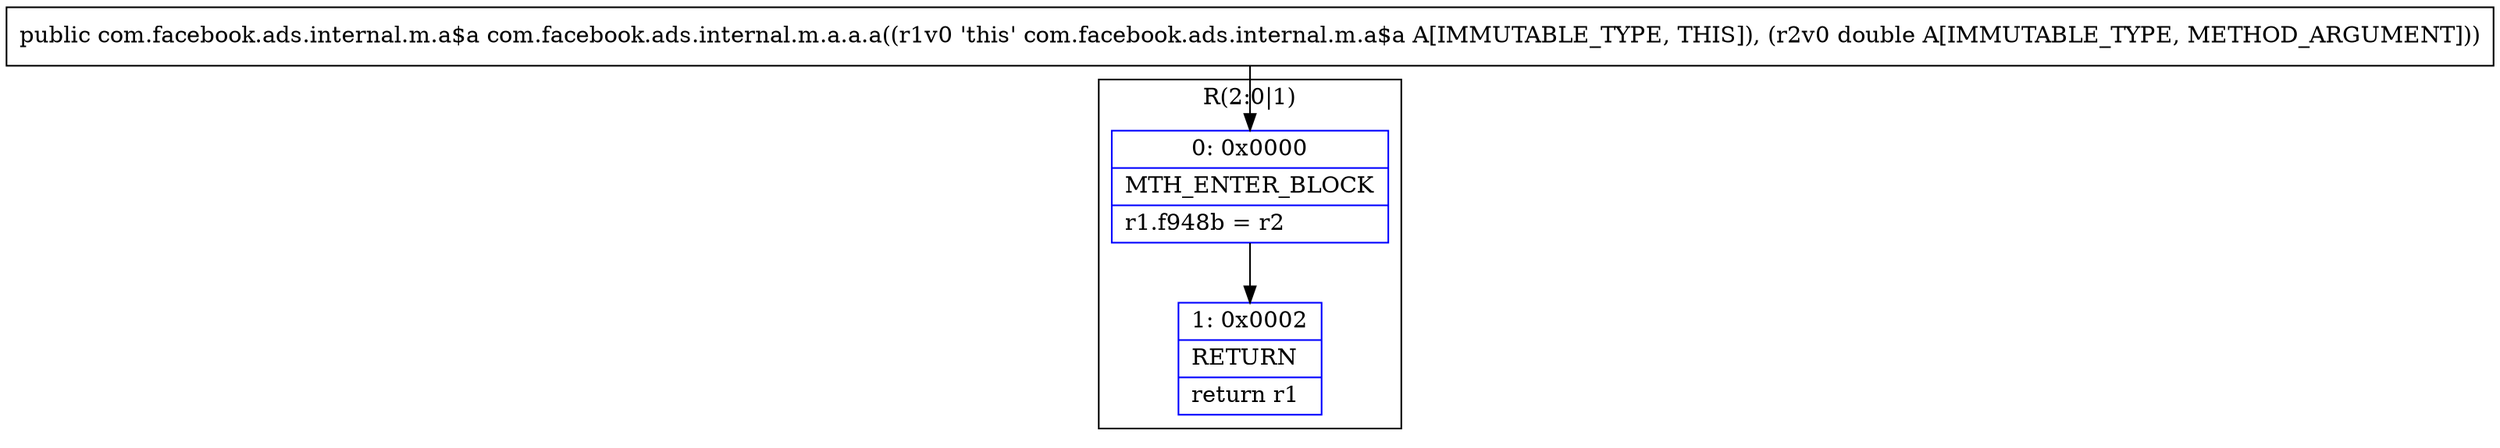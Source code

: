 digraph "CFG forcom.facebook.ads.internal.m.a.a.a(D)Lcom\/facebook\/ads\/internal\/m\/a$a;" {
subgraph cluster_Region_545226235 {
label = "R(2:0|1)";
node [shape=record,color=blue];
Node_0 [shape=record,label="{0\:\ 0x0000|MTH_ENTER_BLOCK\l|r1.f948b = r2\l}"];
Node_1 [shape=record,label="{1\:\ 0x0002|RETURN\l|return r1\l}"];
}
MethodNode[shape=record,label="{public com.facebook.ads.internal.m.a$a com.facebook.ads.internal.m.a.a.a((r1v0 'this' com.facebook.ads.internal.m.a$a A[IMMUTABLE_TYPE, THIS]), (r2v0 double A[IMMUTABLE_TYPE, METHOD_ARGUMENT])) }"];
MethodNode -> Node_0;
Node_0 -> Node_1;
}

